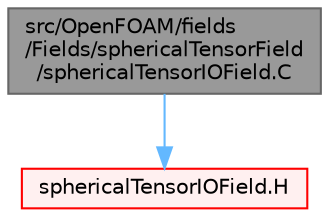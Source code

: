 digraph "src/OpenFOAM/fields/Fields/sphericalTensorField/sphericalTensorIOField.C"
{
 // LATEX_PDF_SIZE
  bgcolor="transparent";
  edge [fontname=Helvetica,fontsize=10,labelfontname=Helvetica,labelfontsize=10];
  node [fontname=Helvetica,fontsize=10,shape=box,height=0.2,width=0.4];
  Node1 [id="Node000001",label="src/OpenFOAM/fields\l/Fields/sphericalTensorField\l/sphericalTensorIOField.C",height=0.2,width=0.4,color="gray40", fillcolor="grey60", style="filled", fontcolor="black",tooltip=" "];
  Node1 -> Node2 [id="edge1_Node000001_Node000002",color="steelblue1",style="solid",tooltip=" "];
  Node2 [id="Node000002",label="sphericalTensorIOField.H",height=0.2,width=0.4,color="red", fillcolor="#FFF0F0", style="filled",URL="$sphericalTensorIOField_8H.html",tooltip=" "];
}
